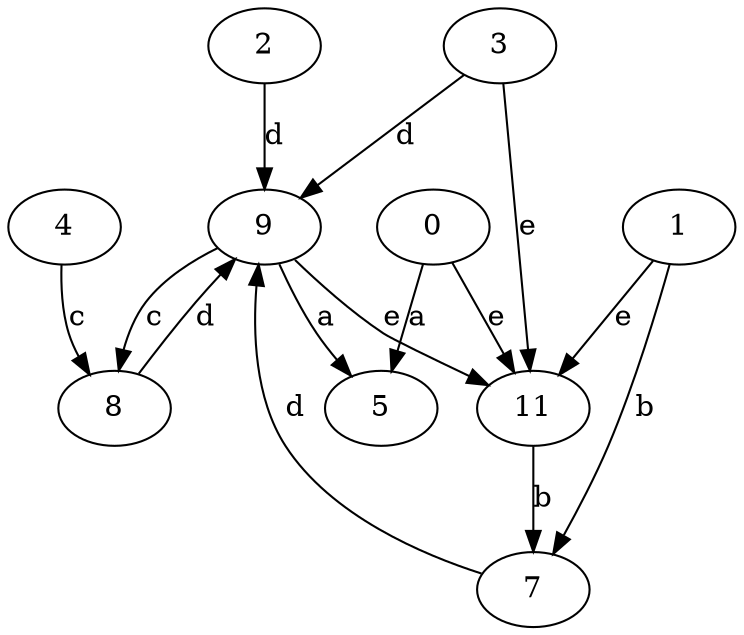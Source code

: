 strict digraph  {
3;
4;
5;
7;
8;
9;
11;
0;
1;
2;
3 -> 9  [label=d];
3 -> 11  [label=e];
4 -> 8  [label=c];
7 -> 9  [label=d];
8 -> 9  [label=d];
9 -> 5  [label=a];
9 -> 8  [label=c];
9 -> 11  [label=e];
11 -> 7  [label=b];
0 -> 5  [label=a];
0 -> 11  [label=e];
1 -> 7  [label=b];
1 -> 11  [label=e];
2 -> 9  [label=d];
}
